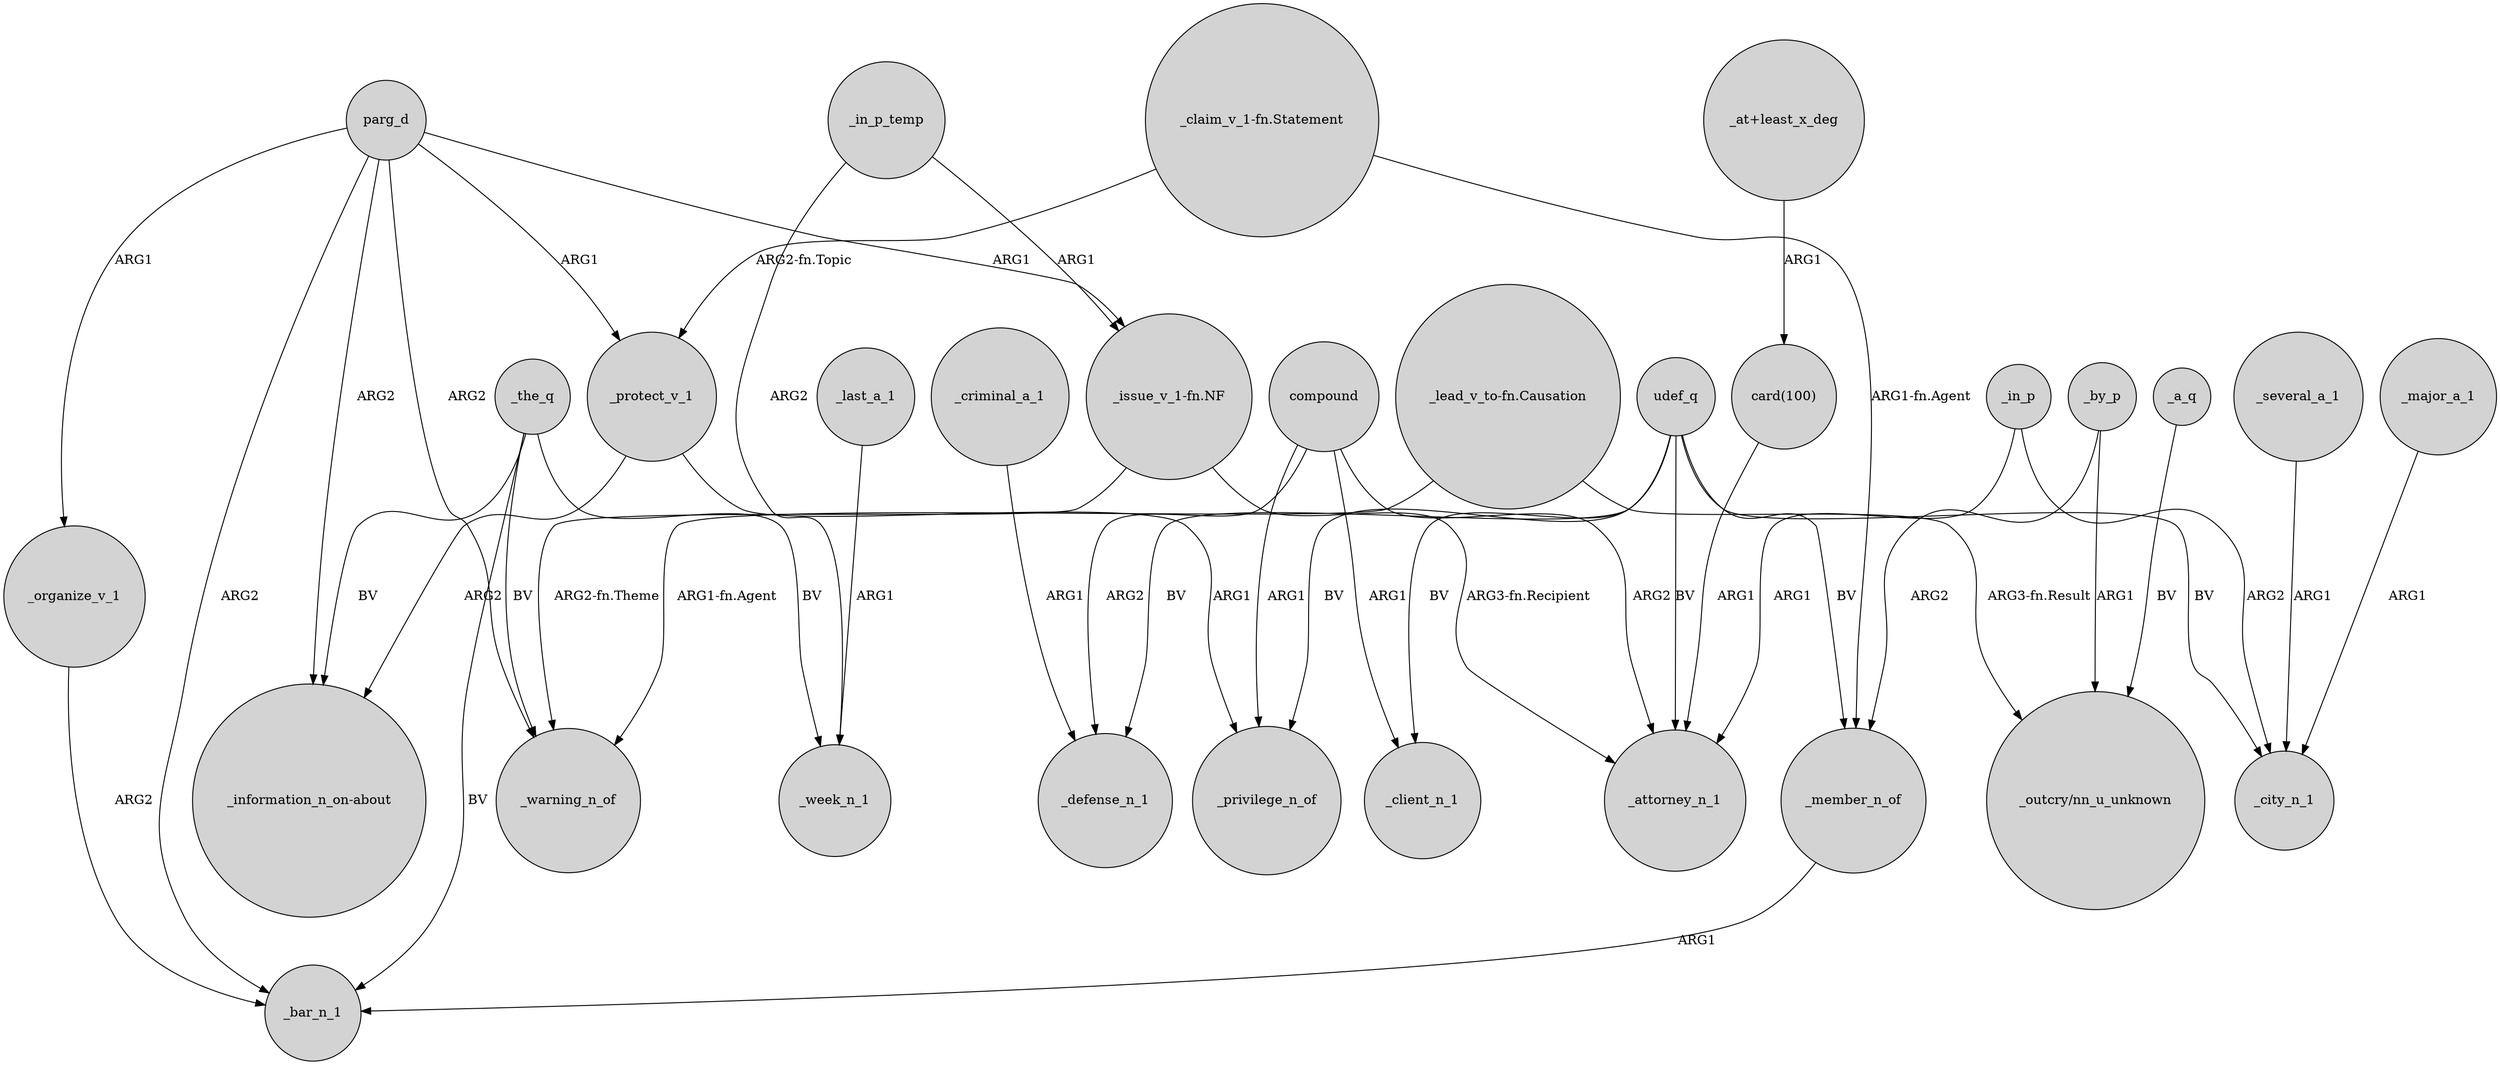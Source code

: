 digraph {
	node [shape=circle style=filled]
	parg_d -> _protect_v_1 [label=ARG1]
	_protect_v_1 -> _privilege_n_of [label=ARG1]
	"_issue_v_1-fn.NF" -> _warning_n_of [label="ARG2-fn.Theme"]
	parg_d -> _bar_n_1 [label=ARG2]
	"_claim_v_1-fn.Statement" -> _member_n_of [label="ARG1-fn.Agent"]
	compound -> _client_n_1 [label=ARG1]
	udef_q -> _privilege_n_of [label=BV]
	parg_d -> _warning_n_of [label=ARG2]
	_in_p_temp -> _week_n_1 [label=ARG2]
	_the_q -> "_information_n_on-about" [label=BV]
	compound -> _privilege_n_of [label=ARG1]
	_member_n_of -> _bar_n_1 [label=ARG1]
	_the_q -> _warning_n_of [label=BV]
	compound -> _defense_n_1 [label=ARG2]
	compound -> _attorney_n_1 [label=ARG2]
	_in_p_temp -> "_issue_v_1-fn.NF" [label=ARG1]
	parg_d -> "_information_n_on-about" [label=ARG2]
	"_at+least_x_deg" -> "card(100)" [label=ARG1]
	udef_q -> _city_n_1 [label=BV]
	_in_p -> _city_n_1 [label=ARG2]
	udef_q -> _attorney_n_1 [label=BV]
	udef_q -> _defense_n_1 [label=BV]
	parg_d -> "_issue_v_1-fn.NF" [label=ARG1]
	_a_q -> "_outcry/nn_u_unknown" [label=BV]
	_the_q -> _bar_n_1 [label=BV]
	_several_a_1 -> _city_n_1 [label=ARG1]
	"_lead_v_to-fn.Causation" -> "_outcry/nn_u_unknown" [label="ARG3-fn.Result"]
	_the_q -> _week_n_1 [label=BV]
	udef_q -> _member_n_of [label=BV]
	_criminal_a_1 -> _defense_n_1 [label=ARG1]
	_protect_v_1 -> "_information_n_on-about" [label=ARG2]
	"_issue_v_1-fn.NF" -> _attorney_n_1 [label="ARG3-fn.Recipient"]
	_last_a_1 -> _week_n_1 [label=ARG1]
	udef_q -> _client_n_1 [label=BV]
	"_claim_v_1-fn.Statement" -> _protect_v_1 [label="ARG2-fn.Topic"]
	parg_d -> _organize_v_1 [label=ARG1]
	_major_a_1 -> _city_n_1 [label=ARG1]
	_by_p -> _member_n_of [label=ARG2]
	"card(100)" -> _attorney_n_1 [label=ARG1]
	_in_p -> _attorney_n_1 [label=ARG1]
	"_lead_v_to-fn.Causation" -> _warning_n_of [label="ARG1-fn.Agent"]
	_organize_v_1 -> _bar_n_1 [label=ARG2]
	_by_p -> "_outcry/nn_u_unknown" [label=ARG1]
}
